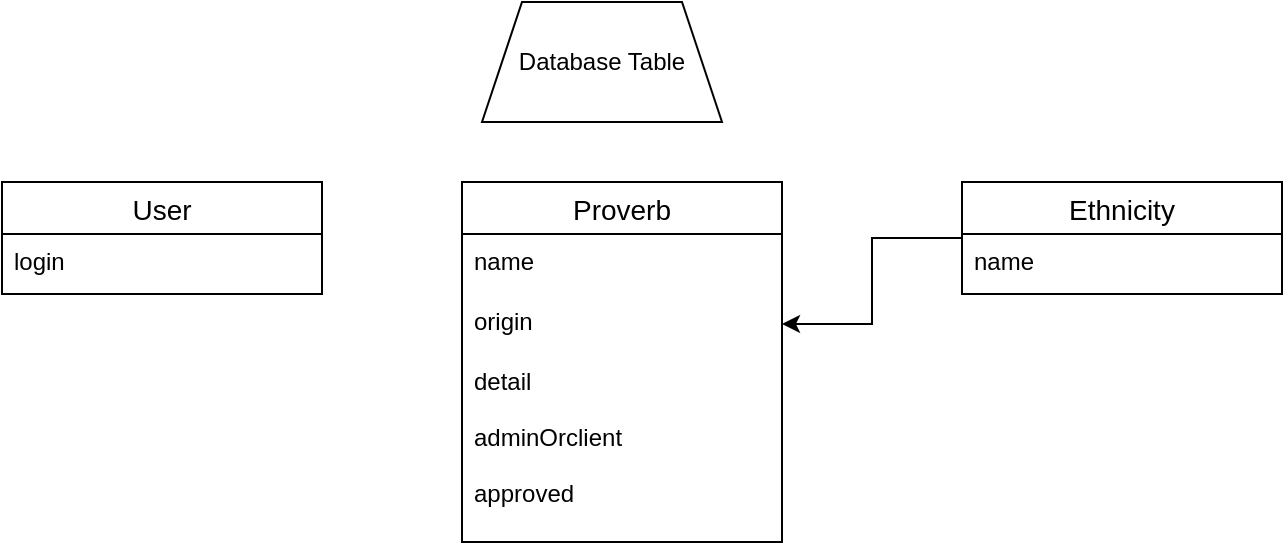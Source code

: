 <mxfile version="13.6.4" type="device"><diagram id="HujXwtRp3YlVlEeB03B3" name="Page-1"><mxGraphModel dx="1036" dy="455" grid="1" gridSize="10" guides="1" tooltips="1" connect="1" arrows="1" fold="1" page="1" pageScale="1" pageWidth="850" pageHeight="1100" math="0" shadow="0"><root><mxCell id="0"/><mxCell id="1" parent="0"/><mxCell id="PqT-HtpSgkrM5VVvVufO-14" style="edgeStyle=orthogonalEdgeStyle;rounded=0;orthogonalLoop=1;jettySize=auto;html=1;entryX=1;entryY=0.5;entryDx=0;entryDy=0;" edge="1" parent="1" source="PqT-HtpSgkrM5VVvVufO-9" target="PqT-HtpSgkrM5VVvVufO-7"><mxGeometry relative="1" as="geometry"/></mxCell><mxCell id="PqT-HtpSgkrM5VVvVufO-9" value="Ethnicity" style="swimlane;fontStyle=0;childLayout=stackLayout;horizontal=1;startSize=26;horizontalStack=0;resizeParent=1;resizeParentMax=0;resizeLast=0;collapsible=1;marginBottom=0;align=center;fontSize=14;" vertex="1" parent="1"><mxGeometry x="640" y="110" width="160" height="56" as="geometry"/></mxCell><mxCell id="PqT-HtpSgkrM5VVvVufO-10" value="name" style="text;strokeColor=none;fillColor=none;spacingLeft=4;spacingRight=4;overflow=hidden;rotatable=0;points=[[0,0.5],[1,0.5]];portConstraint=eastwest;fontSize=12;" vertex="1" parent="PqT-HtpSgkrM5VVvVufO-9"><mxGeometry y="26" width="160" height="30" as="geometry"/></mxCell><mxCell id="PqT-HtpSgkrM5VVvVufO-5" value="Proverb" style="swimlane;fontStyle=0;childLayout=stackLayout;horizontal=1;startSize=26;horizontalStack=0;resizeParent=1;resizeParentMax=0;resizeLast=0;collapsible=1;marginBottom=0;align=center;fontSize=14;" vertex="1" parent="1"><mxGeometry x="390" y="110" width="160" height="180" as="geometry"/></mxCell><mxCell id="PqT-HtpSgkrM5VVvVufO-6" value="name&#xA;" style="text;strokeColor=none;fillColor=none;spacingLeft=4;spacingRight=4;overflow=hidden;rotatable=0;points=[[0,0.5],[1,0.5]];portConstraint=eastwest;fontSize=12;" vertex="1" parent="PqT-HtpSgkrM5VVvVufO-5"><mxGeometry y="26" width="160" height="30" as="geometry"/></mxCell><mxCell id="PqT-HtpSgkrM5VVvVufO-7" value="origin" style="text;strokeColor=none;fillColor=none;spacingLeft=4;spacingRight=4;overflow=hidden;rotatable=0;points=[[0,0.5],[1,0.5]];portConstraint=eastwest;fontSize=12;" vertex="1" parent="PqT-HtpSgkrM5VVvVufO-5"><mxGeometry y="56" width="160" height="30" as="geometry"/></mxCell><mxCell id="PqT-HtpSgkrM5VVvVufO-8" value="detail&#xA;&#xA;adminOrclient&#xA;&#xA;approved&#xA;&#xA;" style="text;strokeColor=none;fillColor=none;spacingLeft=4;spacingRight=4;overflow=hidden;rotatable=0;points=[[0,0.5],[1,0.5]];portConstraint=eastwest;fontSize=12;" vertex="1" parent="PqT-HtpSgkrM5VVvVufO-5"><mxGeometry y="86" width="160" height="94" as="geometry"/></mxCell><mxCell id="PqT-HtpSgkrM5VVvVufO-1" value="User" style="swimlane;fontStyle=0;childLayout=stackLayout;horizontal=1;startSize=26;horizontalStack=0;resizeParent=1;resizeParentMax=0;resizeLast=0;collapsible=1;marginBottom=0;align=center;fontSize=14;" vertex="1" parent="1"><mxGeometry x="160" y="110" width="160" height="56" as="geometry"/></mxCell><mxCell id="PqT-HtpSgkrM5VVvVufO-2" value="login" style="text;strokeColor=none;fillColor=none;spacingLeft=4;spacingRight=4;overflow=hidden;rotatable=0;points=[[0,0.5],[1,0.5]];portConstraint=eastwest;fontSize=12;" vertex="1" parent="PqT-HtpSgkrM5VVvVufO-1"><mxGeometry y="26" width="160" height="30" as="geometry"/></mxCell><mxCell id="PqT-HtpSgkrM5VVvVufO-13" value="Database Table" style="shape=trapezoid;perimeter=trapezoidPerimeter;whiteSpace=wrap;html=1;fixedSize=1;" vertex="1" parent="1"><mxGeometry x="400" y="20" width="120" height="60" as="geometry"/></mxCell></root></mxGraphModel></diagram></mxfile>